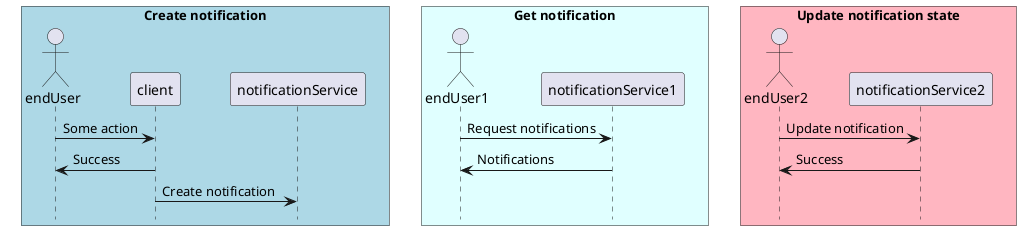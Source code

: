 @startuml
hide footbox

skinparam ParticipantPadding 20
skinparam BoxPadding 10
!pragma teoz true

'To be made async in design
box "Create notification" #LightBlue
actor endUser
participant client
participant notificationService
end box

box "Get notification" #LightCyan
actor endUser1
participant notificationService1
end box

box "Update notification state" #LightPink
actor endUser2
participant notificationService2
end box


endUser -> client : Some action
&endUser1 -> notificationService1 : Request notifications
&endUser2 -> notificationService2 : Update notification
client -> endUser : Success
&notificationService1 -> endUser1 : Notifications
&notificationService2 -> endUser2 : Success
client -> notificationService: Create notification

@enduml